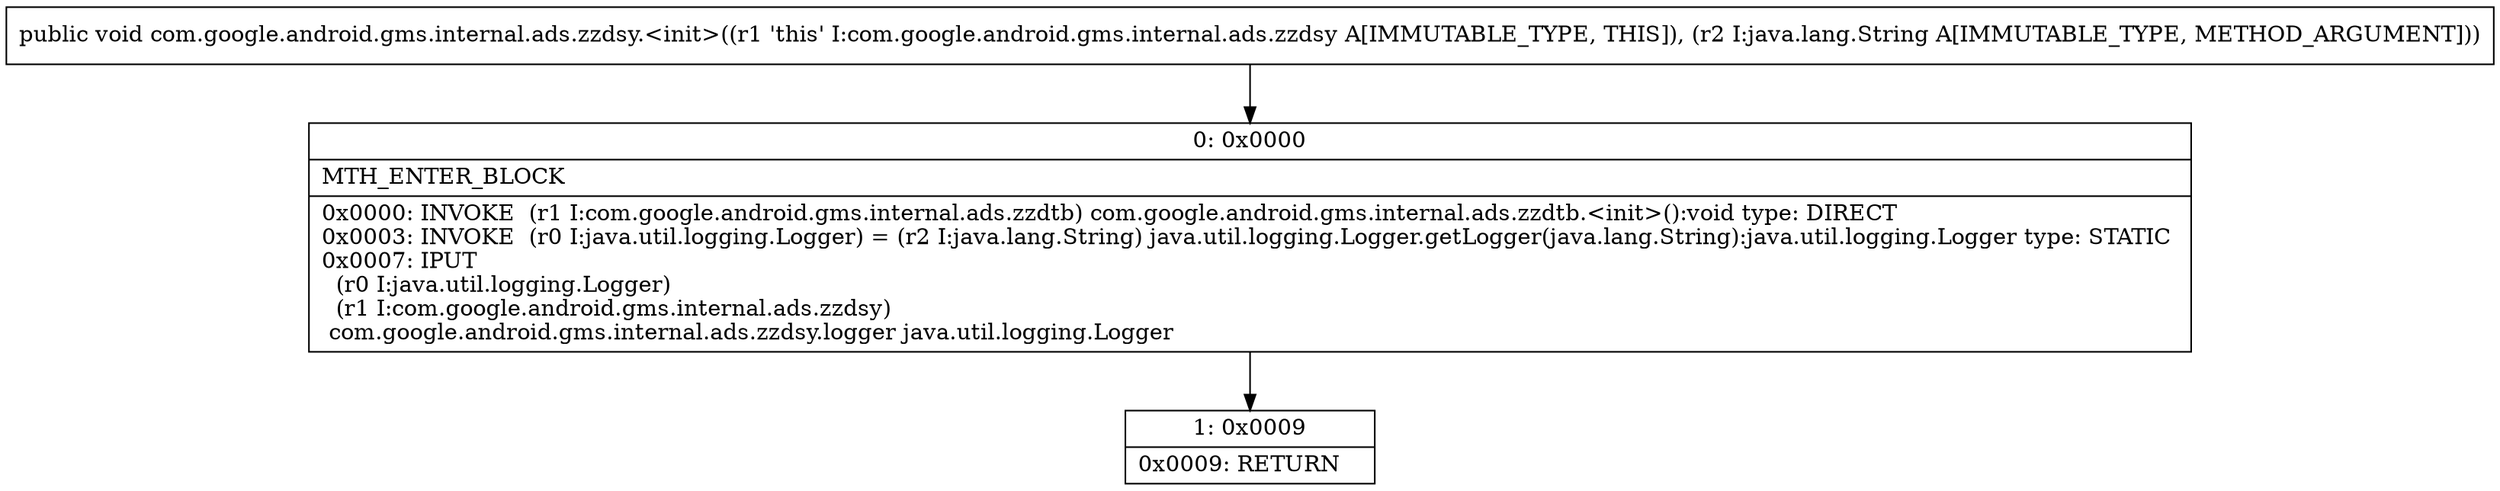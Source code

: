 digraph "CFG forcom.google.android.gms.internal.ads.zzdsy.\<init\>(Ljava\/lang\/String;)V" {
Node_0 [shape=record,label="{0\:\ 0x0000|MTH_ENTER_BLOCK\l|0x0000: INVOKE  (r1 I:com.google.android.gms.internal.ads.zzdtb) com.google.android.gms.internal.ads.zzdtb.\<init\>():void type: DIRECT \l0x0003: INVOKE  (r0 I:java.util.logging.Logger) = (r2 I:java.lang.String) java.util.logging.Logger.getLogger(java.lang.String):java.util.logging.Logger type: STATIC \l0x0007: IPUT  \l  (r0 I:java.util.logging.Logger)\l  (r1 I:com.google.android.gms.internal.ads.zzdsy)\l com.google.android.gms.internal.ads.zzdsy.logger java.util.logging.Logger \l}"];
Node_1 [shape=record,label="{1\:\ 0x0009|0x0009: RETURN   \l}"];
MethodNode[shape=record,label="{public void com.google.android.gms.internal.ads.zzdsy.\<init\>((r1 'this' I:com.google.android.gms.internal.ads.zzdsy A[IMMUTABLE_TYPE, THIS]), (r2 I:java.lang.String A[IMMUTABLE_TYPE, METHOD_ARGUMENT])) }"];
MethodNode -> Node_0;
Node_0 -> Node_1;
}

